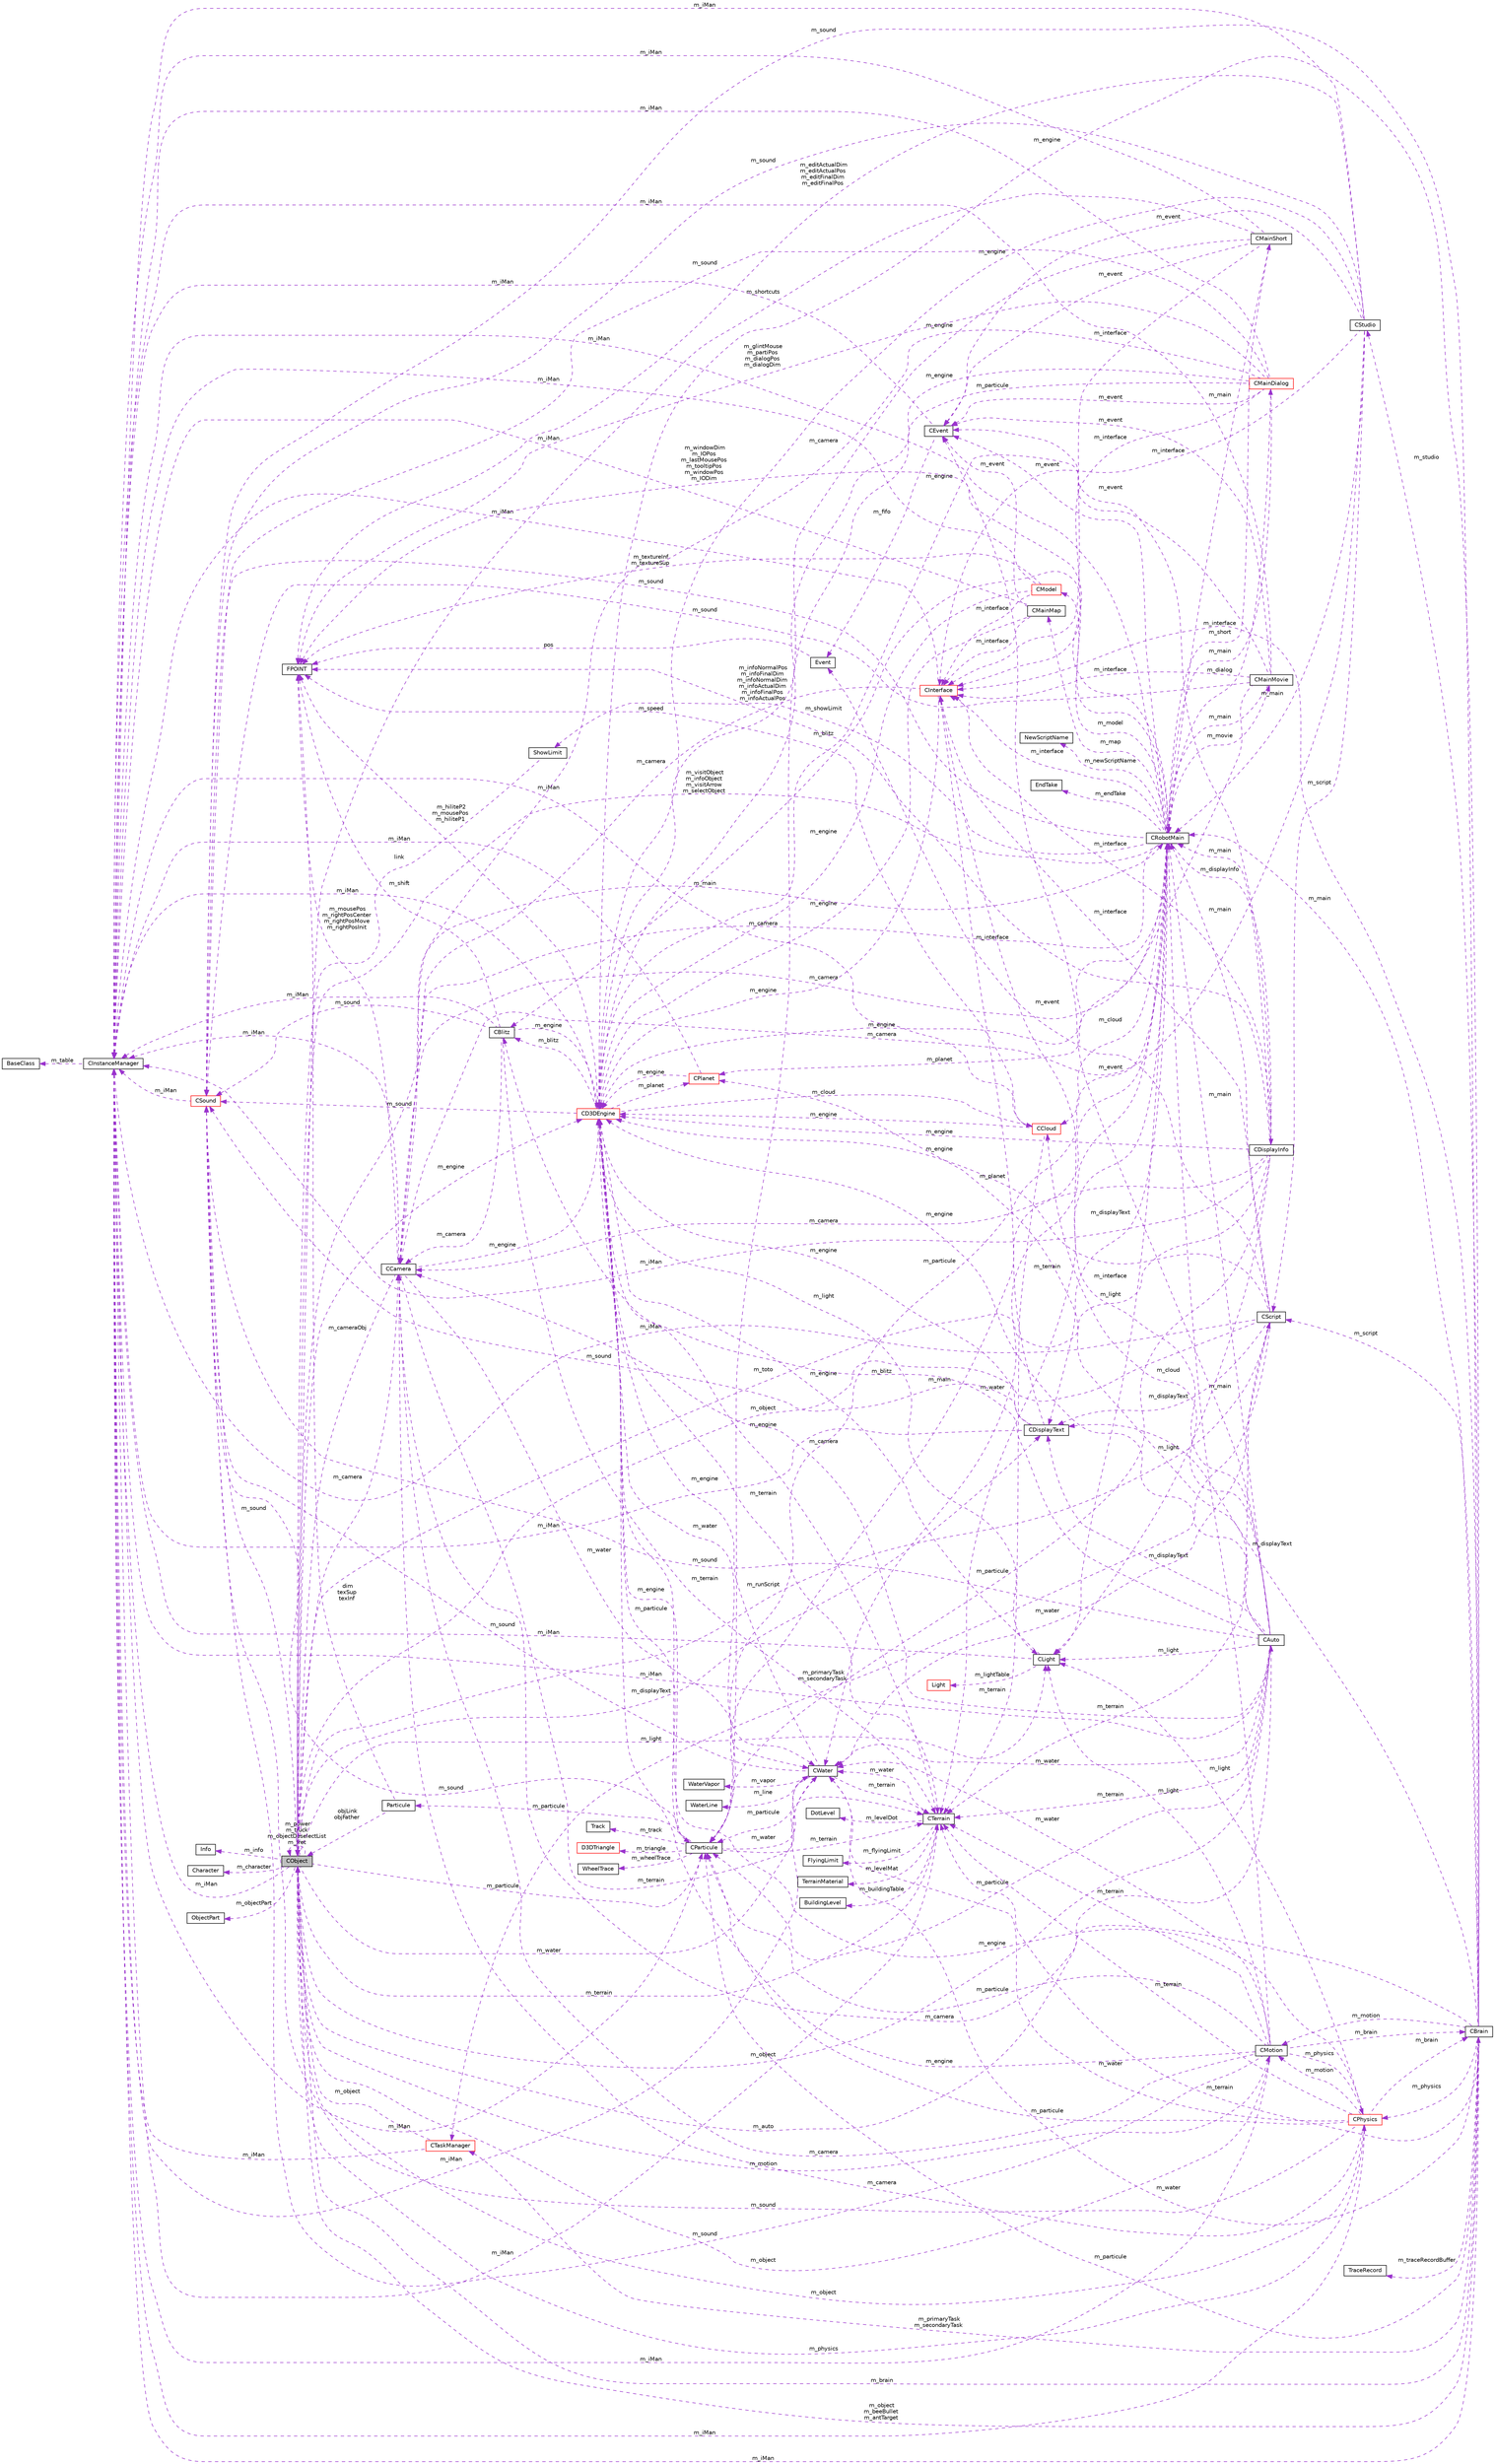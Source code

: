 digraph G
{
  edge [fontname="Helvetica",fontsize="10",labelfontname="Helvetica",labelfontsize="10"];
  node [fontname="Helvetica",fontsize="10",shape=record];
  rankdir="LR";
  Node1 [label="CObject",height=0.2,width=0.4,color="black", fillcolor="grey75", style="filled" fontcolor="black"];
  Node2 -> Node1 [dir="back",color="darkorchid3",fontsize="10",style="dashed",label=" m_particule" ,fontname="Helvetica"];
  Node2 [label="CParticule",height=0.2,width=0.4,color="black", fillcolor="white", style="filled",URL="$class_c_particule.html"];
  Node3 -> Node2 [dir="back",color="darkorchid3",fontsize="10",style="dashed",label=" m_water" ,fontname="Helvetica"];
  Node3 [label="CWater",height=0.2,width=0.4,color="black", fillcolor="white", style="filled",URL="$class_c_water.html"];
  Node2 -> Node3 [dir="back",color="darkorchid3",fontsize="10",style="dashed",label=" m_particule" ,fontname="Helvetica"];
  Node4 -> Node3 [dir="back",color="darkorchid3",fontsize="10",style="dashed",label=" m_iMan" ,fontname="Helvetica"];
  Node4 [label="CInstanceManager",height=0.2,width=0.4,color="black", fillcolor="white", style="filled",URL="$class_c_instance_manager.html"];
  Node5 -> Node4 [dir="back",color="darkorchid3",fontsize="10",style="dashed",label=" m_table" ,fontname="Helvetica"];
  Node5 [label="BaseClass",height=0.2,width=0.4,color="black", fillcolor="white", style="filled",URL="$struct_base_class.html"];
  Node6 -> Node3 [dir="back",color="darkorchid3",fontsize="10",style="dashed",label=" m_terrain" ,fontname="Helvetica"];
  Node6 [label="CTerrain",height=0.2,width=0.4,color="black", fillcolor="white", style="filled",URL="$class_c_terrain.html"];
  Node7 -> Node6 [dir="back",color="darkorchid3",fontsize="10",style="dashed",label=" m_levelMat" ,fontname="Helvetica"];
  Node7 [label="TerrainMaterial",height=0.2,width=0.4,color="black", fillcolor="white", style="filled",URL="$struct_terrain_material.html"];
  Node3 -> Node6 [dir="back",color="darkorchid3",fontsize="10",style="dashed",label=" m_water" ,fontname="Helvetica"];
  Node8 -> Node6 [dir="back",color="darkorchid3",fontsize="10",style="dashed",label=" m_buildingTable" ,fontname="Helvetica"];
  Node8 [label="BuildingLevel",height=0.2,width=0.4,color="black", fillcolor="white", style="filled",URL="$struct_building_level.html"];
  Node4 -> Node6 [dir="back",color="darkorchid3",fontsize="10",style="dashed",label=" m_iMan" ,fontname="Helvetica"];
  Node9 -> Node6 [dir="back",color="darkorchid3",fontsize="10",style="dashed",label=" m_levelDot" ,fontname="Helvetica"];
  Node9 [label="DotLevel",height=0.2,width=0.4,color="black", fillcolor="white", style="filled",URL="$struct_dot_level.html"];
  Node10 -> Node6 [dir="back",color="darkorchid3",fontsize="10",style="dashed",label=" m_engine" ,fontname="Helvetica"];
  Node10 [label="CD3DEngine",height=0.2,width=0.4,color="red", fillcolor="white", style="filled",URL="$class_c_d3_d_engine.html"];
  Node2 -> Node10 [dir="back",color="darkorchid3",fontsize="10",style="dashed",label=" m_particule" ,fontname="Helvetica"];
  Node3 -> Node10 [dir="back",color="darkorchid3",fontsize="10",style="dashed",label=" m_water" ,fontname="Helvetica"];
  Node11 -> Node10 [dir="back",color="darkorchid3",fontsize="10",style="dashed",label=" m_blitz" ,fontname="Helvetica"];
  Node11 [label="CBlitz",height=0.2,width=0.4,color="black", fillcolor="white", style="filled",URL="$class_c_blitz.html"];
  Node12 -> Node11 [dir="back",color="darkorchid3",fontsize="10",style="dashed",label=" m_camera" ,fontname="Helvetica"];
  Node12 [label="CCamera",height=0.2,width=0.4,color="black", fillcolor="white", style="filled",URL="$class_c_camera.html"];
  Node3 -> Node12 [dir="back",color="darkorchid3",fontsize="10",style="dashed",label=" m_water" ,fontname="Helvetica"];
  Node4 -> Node12 [dir="back",color="darkorchid3",fontsize="10",style="dashed",label=" m_iMan" ,fontname="Helvetica"];
  Node6 -> Node12 [dir="back",color="darkorchid3",fontsize="10",style="dashed",label=" m_terrain" ,fontname="Helvetica"];
  Node13 -> Node12 [dir="back",color="darkorchid3",fontsize="10",style="dashed",label=" m_mousePos\nm_rightPosCenter\nm_rightPosMove\nm_rightPosInit" ,fontname="Helvetica"];
  Node13 [label="FPOINT",height=0.2,width=0.4,color="black", fillcolor="white", style="filled",URL="$struct_f_p_o_i_n_t.html"];
  Node1 -> Node12 [dir="back",color="darkorchid3",fontsize="10",style="dashed",label=" m_cameraObj" ,fontname="Helvetica"];
  Node10 -> Node12 [dir="back",color="darkorchid3",fontsize="10",style="dashed",label=" m_engine" ,fontname="Helvetica"];
  Node4 -> Node11 [dir="back",color="darkorchid3",fontsize="10",style="dashed",label=" m_iMan" ,fontname="Helvetica"];
  Node6 -> Node11 [dir="back",color="darkorchid3",fontsize="10",style="dashed",label=" m_terrain" ,fontname="Helvetica"];
  Node13 -> Node11 [dir="back",color="darkorchid3",fontsize="10",style="dashed",label=" m_shift" ,fontname="Helvetica"];
  Node14 -> Node11 [dir="back",color="darkorchid3",fontsize="10",style="dashed",label=" m_sound" ,fontname="Helvetica"];
  Node14 [label="CSound",height=0.2,width=0.4,color="red", fillcolor="white", style="filled",URL="$class_c_sound.html"];
  Node4 -> Node14 [dir="back",color="darkorchid3",fontsize="10",style="dashed",label=" m_iMan" ,fontname="Helvetica"];
  Node10 -> Node11 [dir="back",color="darkorchid3",fontsize="10",style="dashed",label=" m_engine" ,fontname="Helvetica"];
  Node15 -> Node10 [dir="back",color="darkorchid3",fontsize="10",style="dashed",label=" m_light" ,fontname="Helvetica"];
  Node15 [label="CLight",height=0.2,width=0.4,color="black", fillcolor="white", style="filled",URL="$class_c_light.html"];
  Node16 -> Node15 [dir="back",color="darkorchid3",fontsize="10",style="dashed",label=" m_lightTable" ,fontname="Helvetica"];
  Node16 [label="Light",height=0.2,width=0.4,color="red", fillcolor="white", style="filled",URL="$struct_light.html"];
  Node4 -> Node15 [dir="back",color="darkorchid3",fontsize="10",style="dashed",label=" m_iMan" ,fontname="Helvetica"];
  Node10 -> Node15 [dir="back",color="darkorchid3",fontsize="10",style="dashed",label=" m_engine" ,fontname="Helvetica"];
  Node17 -> Node10 [dir="back",color="darkorchid3",fontsize="10",style="dashed",label=" m_cloud" ,fontname="Helvetica"];
  Node17 [label="CCloud",height=0.2,width=0.4,color="red", fillcolor="white", style="filled",URL="$class_c_cloud.html"];
  Node4 -> Node17 [dir="back",color="darkorchid3",fontsize="10",style="dashed",label=" m_iMan" ,fontname="Helvetica"];
  Node6 -> Node17 [dir="back",color="darkorchid3",fontsize="10",style="dashed",label=" m_terrain" ,fontname="Helvetica"];
  Node13 -> Node17 [dir="back",color="darkorchid3",fontsize="10",style="dashed",label=" m_speed" ,fontname="Helvetica"];
  Node10 -> Node17 [dir="back",color="darkorchid3",fontsize="10",style="dashed",label=" m_engine" ,fontname="Helvetica"];
  Node4 -> Node10 [dir="back",color="darkorchid3",fontsize="10",style="dashed",label=" m_iMan" ,fontname="Helvetica"];
  Node6 -> Node10 [dir="back",color="darkorchid3",fontsize="10",style="dashed",label=" m_terrain" ,fontname="Helvetica"];
  Node13 -> Node10 [dir="back",color="darkorchid3",fontsize="10",style="dashed",label=" m_hiliteP2\nm_mousePos\nm_hiliteP1" ,fontname="Helvetica"];
  Node14 -> Node10 [dir="back",color="darkorchid3",fontsize="10",style="dashed",label=" m_sound" ,fontname="Helvetica"];
  Node18 -> Node10 [dir="back",color="darkorchid3",fontsize="10",style="dashed",label=" m_planet" ,fontname="Helvetica"];
  Node18 [label="CPlanet",height=0.2,width=0.4,color="red", fillcolor="white", style="filled",URL="$class_c_planet.html"];
  Node4 -> Node18 [dir="back",color="darkorchid3",fontsize="10",style="dashed",label=" m_iMan" ,fontname="Helvetica"];
  Node10 -> Node18 [dir="back",color="darkorchid3",fontsize="10",style="dashed",label=" m_engine" ,fontname="Helvetica"];
  Node19 -> Node6 [dir="back",color="darkorchid3",fontsize="10",style="dashed",label=" m_flyingLimit" ,fontname="Helvetica"];
  Node19 [label="FlyingLimit",height=0.2,width=0.4,color="black", fillcolor="white", style="filled",URL="$struct_flying_limit.html"];
  Node20 -> Node3 [dir="back",color="darkorchid3",fontsize="10",style="dashed",label=" m_line" ,fontname="Helvetica"];
  Node20 [label="WaterLine",height=0.2,width=0.4,color="black", fillcolor="white", style="filled",URL="$struct_water_line.html"];
  Node14 -> Node3 [dir="back",color="darkorchid3",fontsize="10",style="dashed",label=" m_sound" ,fontname="Helvetica"];
  Node21 -> Node3 [dir="back",color="darkorchid3",fontsize="10",style="dashed",label=" m_vapor" ,fontname="Helvetica"];
  Node21 [label="WaterVapor",height=0.2,width=0.4,color="black", fillcolor="white", style="filled",URL="$struct_water_vapor.html"];
  Node10 -> Node3 [dir="back",color="darkorchid3",fontsize="10",style="dashed",label=" m_engine" ,fontname="Helvetica"];
  Node22 -> Node2 [dir="back",color="darkorchid3",fontsize="10",style="dashed",label=" m_main" ,fontname="Helvetica"];
  Node22 [label="CRobotMain",height=0.2,width=0.4,color="black", fillcolor="white", style="filled",URL="$class_c_robot_main.html"];
  Node2 -> Node22 [dir="back",color="darkorchid3",fontsize="10",style="dashed",label=" m_particule" ,fontname="Helvetica"];
  Node3 -> Node22 [dir="back",color="darkorchid3",fontsize="10",style="dashed",label=" m_water" ,fontname="Helvetica"];
  Node23 -> Node22 [dir="back",color="darkorchid3",fontsize="10",style="dashed",label=" m_showLimit" ,fontname="Helvetica"];
  Node23 [label="ShowLimit",height=0.2,width=0.4,color="black", fillcolor="white", style="filled",URL="$struct_show_limit.html"];
  Node1 -> Node23 [dir="back",color="darkorchid3",fontsize="10",style="dashed",label=" link" ,fontname="Helvetica"];
  Node15 -> Node22 [dir="back",color="darkorchid3",fontsize="10",style="dashed",label=" m_light" ,fontname="Helvetica"];
  Node11 -> Node22 [dir="back",color="darkorchid3",fontsize="10",style="dashed",label=" m_blitz" ,fontname="Helvetica"];
  Node17 -> Node22 [dir="back",color="darkorchid3",fontsize="10",style="dashed",label=" m_cloud" ,fontname="Helvetica"];
  Node24 -> Node22 [dir="back",color="darkorchid3",fontsize="10",style="dashed",label=" m_dialog" ,fontname="Helvetica"];
  Node24 [label="CMainDialog",height=0.2,width=0.4,color="red", fillcolor="white", style="filled",URL="$class_c_main_dialog.html"];
  Node2 -> Node24 [dir="back",color="darkorchid3",fontsize="10",style="dashed",label=" m_particule" ,fontname="Helvetica"];
  Node12 -> Node24 [dir="back",color="darkorchid3",fontsize="10",style="dashed",label=" m_camera" ,fontname="Helvetica"];
  Node25 -> Node24 [dir="back",color="darkorchid3",fontsize="10",style="dashed",label=" m_interface" ,fontname="Helvetica"];
  Node25 [label="CInterface",height=0.2,width=0.4,color="red", fillcolor="white", style="filled",URL="$class_c_interface.html"];
  Node12 -> Node25 [dir="back",color="darkorchid3",fontsize="10",style="dashed",label=" m_camera" ,fontname="Helvetica"];
  Node4 -> Node25 [dir="back",color="darkorchid3",fontsize="10",style="dashed",label=" m_iMan" ,fontname="Helvetica"];
  Node10 -> Node25 [dir="back",color="darkorchid3",fontsize="10",style="dashed",label=" m_engine" ,fontname="Helvetica"];
  Node22 -> Node24 [dir="back",color="darkorchid3",fontsize="10",style="dashed",label=" m_main" ,fontname="Helvetica"];
  Node4 -> Node24 [dir="back",color="darkorchid3",fontsize="10",style="dashed",label=" m_iMan" ,fontname="Helvetica"];
  Node26 -> Node24 [dir="back",color="darkorchid3",fontsize="10",style="dashed",label=" m_event" ,fontname="Helvetica"];
  Node26 [label="CEvent",height=0.2,width=0.4,color="black", fillcolor="white", style="filled",URL="$class_c_event.html"];
  Node4 -> Node26 [dir="back",color="darkorchid3",fontsize="10",style="dashed",label=" m_iMan" ,fontname="Helvetica"];
  Node27 -> Node26 [dir="back",color="darkorchid3",fontsize="10",style="dashed",label=" m_fifo" ,fontname="Helvetica"];
  Node27 [label="Event",height=0.2,width=0.4,color="black", fillcolor="white", style="filled",URL="$struct_event.html"];
  Node13 -> Node27 [dir="back",color="darkorchid3",fontsize="10",style="dashed",label=" pos" ,fontname="Helvetica"];
  Node13 -> Node24 [dir="back",color="darkorchid3",fontsize="10",style="dashed",label=" m_glintMouse\nm_partiPos\nm_dialogPos\nm_dialogDim" ,fontname="Helvetica"];
  Node14 -> Node24 [dir="back",color="darkorchid3",fontsize="10",style="dashed",label=" m_sound" ,fontname="Helvetica"];
  Node10 -> Node24 [dir="back",color="darkorchid3",fontsize="10",style="dashed",label=" m_engine" ,fontname="Helvetica"];
  Node12 -> Node22 [dir="back",color="darkorchid3",fontsize="10",style="dashed",label=" m_camera" ,fontname="Helvetica"];
  Node28 -> Node22 [dir="back",color="darkorchid3",fontsize="10",style="dashed",label=" m_movie" ,fontname="Helvetica"];
  Node28 [label="CMainMovie",height=0.2,width=0.4,color="black", fillcolor="white", style="filled",URL="$class_c_main_movie.html"];
  Node12 -> Node28 [dir="back",color="darkorchid3",fontsize="10",style="dashed",label=" m_camera" ,fontname="Helvetica"];
  Node22 -> Node28 [dir="back",color="darkorchid3",fontsize="10",style="dashed",label=" m_main" ,fontname="Helvetica"];
  Node25 -> Node28 [dir="back",color="darkorchid3",fontsize="10",style="dashed",label=" m_interface" ,fontname="Helvetica"];
  Node4 -> Node28 [dir="back",color="darkorchid3",fontsize="10",style="dashed",label=" m_iMan" ,fontname="Helvetica"];
  Node26 -> Node28 [dir="back",color="darkorchid3",fontsize="10",style="dashed",label=" m_event" ,fontname="Helvetica"];
  Node14 -> Node28 [dir="back",color="darkorchid3",fontsize="10",style="dashed",label=" m_sound" ,fontname="Helvetica"];
  Node10 -> Node28 [dir="back",color="darkorchid3",fontsize="10",style="dashed",label=" m_engine" ,fontname="Helvetica"];
  Node29 -> Node22 [dir="back",color="darkorchid3",fontsize="10",style="dashed",label=" m_displayText" ,fontname="Helvetica"];
  Node29 [label="CDisplayText",height=0.2,width=0.4,color="black", fillcolor="white", style="filled",URL="$class_c_display_text.html"];
  Node25 -> Node29 [dir="back",color="darkorchid3",fontsize="10",style="dashed",label=" m_interface" ,fontname="Helvetica"];
  Node4 -> Node29 [dir="back",color="darkorchid3",fontsize="10",style="dashed",label=" m_iMan" ,fontname="Helvetica"];
  Node14 -> Node29 [dir="back",color="darkorchid3",fontsize="10",style="dashed",label=" m_sound" ,fontname="Helvetica"];
  Node10 -> Node29 [dir="back",color="darkorchid3",fontsize="10",style="dashed",label=" m_engine" ,fontname="Helvetica"];
  Node25 -> Node22 [dir="back",color="darkorchid3",fontsize="10",style="dashed",label=" m_interface" ,fontname="Helvetica"];
  Node30 -> Node22 [dir="back",color="darkorchid3",fontsize="10",style="dashed",label=" m_model" ,fontname="Helvetica"];
  Node30 [label="CModel",height=0.2,width=0.4,color="red", fillcolor="white", style="filled",URL="$class_c_model.html"];
  Node25 -> Node30 [dir="back",color="darkorchid3",fontsize="10",style="dashed",label=" m_interface" ,fontname="Helvetica"];
  Node4 -> Node30 [dir="back",color="darkorchid3",fontsize="10",style="dashed",label=" m_iMan" ,fontname="Helvetica"];
  Node13 -> Node30 [dir="back",color="darkorchid3",fontsize="10",style="dashed",label=" m_textureInf\nm_textureSup" ,fontname="Helvetica"];
  Node10 -> Node30 [dir="back",color="darkorchid3",fontsize="10",style="dashed",label=" m_engine" ,fontname="Helvetica"];
  Node4 -> Node22 [dir="back",color="darkorchid3",fontsize="10",style="dashed",label=" m_iMan" ,fontname="Helvetica"];
  Node31 -> Node22 [dir="back",color="darkorchid3",fontsize="10",style="dashed",label=" m_newScriptName" ,fontname="Helvetica"];
  Node31 [label="NewScriptName",height=0.2,width=0.4,color="black", fillcolor="white", style="filled",URL="$struct_new_script_name.html"];
  Node26 -> Node22 [dir="back",color="darkorchid3",fontsize="10",style="dashed",label=" m_event" ,fontname="Helvetica"];
  Node6 -> Node22 [dir="back",color="darkorchid3",fontsize="10",style="dashed",label=" m_terrain" ,fontname="Helvetica"];
  Node13 -> Node22 [dir="back",color="darkorchid3",fontsize="10",style="dashed",label=" m_windowDim\nm_IOPos\nm_lastMousePos\nm_tooltipPos\nm_windowPos\nm_IODim" ,fontname="Helvetica"];
  Node32 -> Node22 [dir="back",color="darkorchid3",fontsize="10",style="dashed",label=" m_short" ,fontname="Helvetica"];
  Node32 [label="CMainShort",height=0.2,width=0.4,color="black", fillcolor="white", style="filled",URL="$class_c_main_short.html"];
  Node22 -> Node32 [dir="back",color="darkorchid3",fontsize="10",style="dashed",label=" m_main" ,fontname="Helvetica"];
  Node25 -> Node32 [dir="back",color="darkorchid3",fontsize="10",style="dashed",label=" m_interface" ,fontname="Helvetica"];
  Node4 -> Node32 [dir="back",color="darkorchid3",fontsize="10",style="dashed",label=" m_iMan" ,fontname="Helvetica"];
  Node26 -> Node32 [dir="back",color="darkorchid3",fontsize="10",style="dashed",label=" m_event" ,fontname="Helvetica"];
  Node1 -> Node32 [dir="back",color="darkorchid3",fontsize="10",style="dashed",label=" m_shortcuts" ,fontname="Helvetica"];
  Node10 -> Node32 [dir="back",color="darkorchid3",fontsize="10",style="dashed",label=" m_engine" ,fontname="Helvetica"];
  Node14 -> Node22 [dir="back",color="darkorchid3",fontsize="10",style="dashed",label=" m_sound" ,fontname="Helvetica"];
  Node18 -> Node22 [dir="back",color="darkorchid3",fontsize="10",style="dashed",label=" m_planet" ,fontname="Helvetica"];
  Node1 -> Node22 [dir="back",color="darkorchid3",fontsize="10",style="dashed",label=" m_visitObject\nm_infoObject\nm_visitArrow\nm_selectObject" ,fontname="Helvetica"];
  Node10 -> Node22 [dir="back",color="darkorchid3",fontsize="10",style="dashed",label=" m_engine" ,fontname="Helvetica"];
  Node33 -> Node22 [dir="back",color="darkorchid3",fontsize="10",style="dashed",label=" m_endTake" ,fontname="Helvetica"];
  Node33 [label="EndTake",height=0.2,width=0.4,color="black", fillcolor="white", style="filled",URL="$struct_end_take.html"];
  Node34 -> Node22 [dir="back",color="darkorchid3",fontsize="10",style="dashed",label=" m_displayInfo" ,fontname="Helvetica"];
  Node34 [label="CDisplayInfo",height=0.2,width=0.4,color="black", fillcolor="white", style="filled",URL="$class_c_display_info.html"];
  Node2 -> Node34 [dir="back",color="darkorchid3",fontsize="10",style="dashed",label=" m_particule" ,fontname="Helvetica"];
  Node15 -> Node34 [dir="back",color="darkorchid3",fontsize="10",style="dashed",label=" m_light" ,fontname="Helvetica"];
  Node12 -> Node34 [dir="back",color="darkorchid3",fontsize="10",style="dashed",label=" m_camera" ,fontname="Helvetica"];
  Node25 -> Node34 [dir="back",color="darkorchid3",fontsize="10",style="dashed",label=" m_interface" ,fontname="Helvetica"];
  Node22 -> Node34 [dir="back",color="darkorchid3",fontsize="10",style="dashed",label=" m_main" ,fontname="Helvetica"];
  Node4 -> Node34 [dir="back",color="darkorchid3",fontsize="10",style="dashed",label=" m_iMan" ,fontname="Helvetica"];
  Node26 -> Node34 [dir="back",color="darkorchid3",fontsize="10",style="dashed",label=" m_event" ,fontname="Helvetica"];
  Node13 -> Node34 [dir="back",color="darkorchid3",fontsize="10",style="dashed",label=" m_infoNormalPos\nm_infoFinalDim\nm_infoNormalDim\nm_infoActualDim\nm_infoFinalPos\nm_infoActualPos" ,fontname="Helvetica"];
  Node1 -> Node34 [dir="back",color="darkorchid3",fontsize="10",style="dashed",label=" m_toto" ,fontname="Helvetica"];
  Node10 -> Node34 [dir="back",color="darkorchid3",fontsize="10",style="dashed",label=" m_engine" ,fontname="Helvetica"];
  Node35 -> Node22 [dir="back",color="darkorchid3",fontsize="10",style="dashed",label=" m_map" ,fontname="Helvetica"];
  Node35 [label="CMainMap",height=0.2,width=0.4,color="black", fillcolor="white", style="filled",URL="$class_c_main_map.html"];
  Node25 -> Node35 [dir="back",color="darkorchid3",fontsize="10",style="dashed",label=" m_interface" ,fontname="Helvetica"];
  Node4 -> Node35 [dir="back",color="darkorchid3",fontsize="10",style="dashed",label=" m_iMan" ,fontname="Helvetica"];
  Node26 -> Node35 [dir="back",color="darkorchid3",fontsize="10",style="dashed",label=" m_event" ,fontname="Helvetica"];
  Node10 -> Node35 [dir="back",color="darkorchid3",fontsize="10",style="dashed",label=" m_engine" ,fontname="Helvetica"];
  Node4 -> Node2 [dir="back",color="darkorchid3",fontsize="10",style="dashed",label=" m_iMan" ,fontname="Helvetica"];
  Node36 -> Node2 [dir="back",color="darkorchid3",fontsize="10",style="dashed",label=" m_track" ,fontname="Helvetica"];
  Node36 [label="Track",height=0.2,width=0.4,color="black", fillcolor="white", style="filled",URL="$struct_track.html"];
  Node37 -> Node2 [dir="back",color="darkorchid3",fontsize="10",style="dashed",label=" m_particule" ,fontname="Helvetica"];
  Node37 [label="Particule",height=0.2,width=0.4,color="black", fillcolor="white", style="filled",URL="$struct_particule.html"];
  Node13 -> Node37 [dir="back",color="darkorchid3",fontsize="10",style="dashed",label=" dim\ntexSup\ntexInf" ,fontname="Helvetica"];
  Node1 -> Node37 [dir="back",color="darkorchid3",fontsize="10",style="dashed",label=" objLink\nobjFather" ,fontname="Helvetica"];
  Node6 -> Node2 [dir="back",color="darkorchid3",fontsize="10",style="dashed",label=" m_terrain" ,fontname="Helvetica"];
  Node14 -> Node2 [dir="back",color="darkorchid3",fontsize="10",style="dashed",label=" m_sound" ,fontname="Helvetica"];
  Node38 -> Node2 [dir="back",color="darkorchid3",fontsize="10",style="dashed",label=" m_triangle" ,fontname="Helvetica"];
  Node38 [label="D3DTriangle",height=0.2,width=0.4,color="red", fillcolor="white", style="filled",URL="$struct_d3_d_triangle.html"];
  Node10 -> Node2 [dir="back",color="darkorchid3",fontsize="10",style="dashed",label=" m_engine" ,fontname="Helvetica"];
  Node39 -> Node2 [dir="back",color="darkorchid3",fontsize="10",style="dashed",label=" m_wheelTrace" ,fontname="Helvetica"];
  Node39 [label="WheelTrace",height=0.2,width=0.4,color="black", fillcolor="white", style="filled",URL="$struct_wheel_trace.html"];
  Node40 -> Node1 [dir="back",color="darkorchid3",fontsize="10",style="dashed",label=" m_runScript" ,fontname="Helvetica"];
  Node40 [label="CScript",height=0.2,width=0.4,color="black", fillcolor="white", style="filled",URL="$class_c_script.html"];
  Node3 -> Node40 [dir="back",color="darkorchid3",fontsize="10",style="dashed",label=" m_water" ,fontname="Helvetica"];
  Node41 -> Node40 [dir="back",color="darkorchid3",fontsize="10",style="dashed",label=" m_primaryTask\nm_secondaryTask" ,fontname="Helvetica"];
  Node41 [label="CTaskManager",height=0.2,width=0.4,color="red", fillcolor="white", style="filled",URL="$class_c_task_manager.html"];
  Node4 -> Node41 [dir="back",color="darkorchid3",fontsize="10",style="dashed",label=" m_iMan" ,fontname="Helvetica"];
  Node1 -> Node41 [dir="back",color="darkorchid3",fontsize="10",style="dashed",label=" m_object" ,fontname="Helvetica"];
  Node29 -> Node40 [dir="back",color="darkorchid3",fontsize="10",style="dashed",label=" m_displayText" ,fontname="Helvetica"];
  Node22 -> Node40 [dir="back",color="darkorchid3",fontsize="10",style="dashed",label=" m_main" ,fontname="Helvetica"];
  Node25 -> Node40 [dir="back",color="darkorchid3",fontsize="10",style="dashed",label=" m_interface" ,fontname="Helvetica"];
  Node4 -> Node40 [dir="back",color="darkorchid3",fontsize="10",style="dashed",label=" m_iMan" ,fontname="Helvetica"];
  Node27 -> Node40 [dir="back",color="darkorchid3",fontsize="10",style="dashed",label=" m_event" ,fontname="Helvetica"];
  Node6 -> Node40 [dir="back",color="darkorchid3",fontsize="10",style="dashed",label=" m_terrain" ,fontname="Helvetica"];
  Node1 -> Node40 [dir="back",color="darkorchid3",fontsize="10",style="dashed",label=" m_object" ,fontname="Helvetica"];
  Node10 -> Node40 [dir="back",color="darkorchid3",fontsize="10",style="dashed",label=" m_engine" ,fontname="Helvetica"];
  Node3 -> Node1 [dir="back",color="darkorchid3",fontsize="10",style="dashed",label=" m_water" ,fontname="Helvetica"];
  Node15 -> Node1 [dir="back",color="darkorchid3",fontsize="10",style="dashed",label=" m_light" ,fontname="Helvetica"];
  Node42 -> Node1 [dir="back",color="darkorchid3",fontsize="10",style="dashed",label=" m_brain" ,fontname="Helvetica"];
  Node42 [label="CBrain",height=0.2,width=0.4,color="black", fillcolor="white", style="filled",URL="$class_c_brain.html"];
  Node2 -> Node42 [dir="back",color="darkorchid3",fontsize="10",style="dashed",label=" m_particule" ,fontname="Helvetica"];
  Node40 -> Node42 [dir="back",color="darkorchid3",fontsize="10",style="dashed",label=" m_script" ,fontname="Helvetica"];
  Node3 -> Node42 [dir="back",color="darkorchid3",fontsize="10",style="dashed",label=" m_water" ,fontname="Helvetica"];
  Node41 -> Node42 [dir="back",color="darkorchid3",fontsize="10",style="dashed",label=" m_primaryTask\nm_secondaryTask" ,fontname="Helvetica"];
  Node12 -> Node42 [dir="back",color="darkorchid3",fontsize="10",style="dashed",label=" m_camera" ,fontname="Helvetica"];
  Node29 -> Node42 [dir="back",color="darkorchid3",fontsize="10",style="dashed",label=" m_displayText" ,fontname="Helvetica"];
  Node22 -> Node42 [dir="back",color="darkorchid3",fontsize="10",style="dashed",label=" m_main" ,fontname="Helvetica"];
  Node25 -> Node42 [dir="back",color="darkorchid3",fontsize="10",style="dashed",label=" m_interface" ,fontname="Helvetica"];
  Node4 -> Node42 [dir="back",color="darkorchid3",fontsize="10",style="dashed",label=" m_iMan" ,fontname="Helvetica"];
  Node6 -> Node42 [dir="back",color="darkorchid3",fontsize="10",style="dashed",label=" m_terrain" ,fontname="Helvetica"];
  Node43 -> Node42 [dir="back",color="darkorchid3",fontsize="10",style="dashed",label=" m_physics" ,fontname="Helvetica"];
  Node43 [label="CPhysics",height=0.2,width=0.4,color="red", fillcolor="white", style="filled",URL="$class_c_physics.html"];
  Node2 -> Node43 [dir="back",color="darkorchid3",fontsize="10",style="dashed",label=" m_particule" ,fontname="Helvetica"];
  Node3 -> Node43 [dir="back",color="darkorchid3",fontsize="10",style="dashed",label=" m_water" ,fontname="Helvetica"];
  Node15 -> Node43 [dir="back",color="darkorchid3",fontsize="10",style="dashed",label=" m_light" ,fontname="Helvetica"];
  Node42 -> Node43 [dir="back",color="darkorchid3",fontsize="10",style="dashed",label=" m_brain" ,fontname="Helvetica"];
  Node12 -> Node43 [dir="back",color="darkorchid3",fontsize="10",style="dashed",label=" m_camera" ,fontname="Helvetica"];
  Node4 -> Node43 [dir="back",color="darkorchid3",fontsize="10",style="dashed",label=" m_iMan" ,fontname="Helvetica"];
  Node6 -> Node43 [dir="back",color="darkorchid3",fontsize="10",style="dashed",label=" m_terrain" ,fontname="Helvetica"];
  Node14 -> Node43 [dir="back",color="darkorchid3",fontsize="10",style="dashed",label=" m_sound" ,fontname="Helvetica"];
  Node44 -> Node43 [dir="back",color="darkorchid3",fontsize="10",style="dashed",label=" m_motion" ,fontname="Helvetica"];
  Node44 [label="CMotion",height=0.2,width=0.4,color="black", fillcolor="white", style="filled",URL="$class_c_motion.html"];
  Node2 -> Node44 [dir="back",color="darkorchid3",fontsize="10",style="dashed",label=" m_particule" ,fontname="Helvetica"];
  Node3 -> Node44 [dir="back",color="darkorchid3",fontsize="10",style="dashed",label=" m_water" ,fontname="Helvetica"];
  Node15 -> Node44 [dir="back",color="darkorchid3",fontsize="10",style="dashed",label=" m_light" ,fontname="Helvetica"];
  Node42 -> Node44 [dir="back",color="darkorchid3",fontsize="10",style="dashed",label=" m_brain" ,fontname="Helvetica"];
  Node12 -> Node44 [dir="back",color="darkorchid3",fontsize="10",style="dashed",label=" m_camera" ,fontname="Helvetica"];
  Node22 -> Node44 [dir="back",color="darkorchid3",fontsize="10",style="dashed",label=" m_main" ,fontname="Helvetica"];
  Node4 -> Node44 [dir="back",color="darkorchid3",fontsize="10",style="dashed",label=" m_iMan" ,fontname="Helvetica"];
  Node6 -> Node44 [dir="back",color="darkorchid3",fontsize="10",style="dashed",label=" m_terrain" ,fontname="Helvetica"];
  Node43 -> Node44 [dir="back",color="darkorchid3",fontsize="10",style="dashed",label=" m_physics" ,fontname="Helvetica"];
  Node14 -> Node44 [dir="back",color="darkorchid3",fontsize="10",style="dashed",label=" m_sound" ,fontname="Helvetica"];
  Node1 -> Node44 [dir="back",color="darkorchid3",fontsize="10",style="dashed",label=" m_object" ,fontname="Helvetica"];
  Node10 -> Node44 [dir="back",color="darkorchid3",fontsize="10",style="dashed",label=" m_engine" ,fontname="Helvetica"];
  Node1 -> Node43 [dir="back",color="darkorchid3",fontsize="10",style="dashed",label=" m_object" ,fontname="Helvetica"];
  Node10 -> Node43 [dir="back",color="darkorchid3",fontsize="10",style="dashed",label=" m_engine" ,fontname="Helvetica"];
  Node14 -> Node42 [dir="back",color="darkorchid3",fontsize="10",style="dashed",label=" m_sound" ,fontname="Helvetica"];
  Node45 -> Node42 [dir="back",color="darkorchid3",fontsize="10",style="dashed",label=" m_studio" ,fontname="Helvetica"];
  Node45 [label="CStudio",height=0.2,width=0.4,color="black", fillcolor="white", style="filled",URL="$class_c_studio.html"];
  Node40 -> Node45 [dir="back",color="darkorchid3",fontsize="10",style="dashed",label=" m_script" ,fontname="Helvetica"];
  Node12 -> Node45 [dir="back",color="darkorchid3",fontsize="10",style="dashed",label=" m_camera" ,fontname="Helvetica"];
  Node25 -> Node45 [dir="back",color="darkorchid3",fontsize="10",style="dashed",label=" m_interface" ,fontname="Helvetica"];
  Node22 -> Node45 [dir="back",color="darkorchid3",fontsize="10",style="dashed",label=" m_main" ,fontname="Helvetica"];
  Node4 -> Node45 [dir="back",color="darkorchid3",fontsize="10",style="dashed",label=" m_iMan" ,fontname="Helvetica"];
  Node26 -> Node45 [dir="back",color="darkorchid3",fontsize="10",style="dashed",label=" m_event" ,fontname="Helvetica"];
  Node13 -> Node45 [dir="back",color="darkorchid3",fontsize="10",style="dashed",label=" m_editActualDim\nm_editActualPos\nm_editFinalDim\nm_editFinalPos" ,fontname="Helvetica"];
  Node14 -> Node45 [dir="back",color="darkorchid3",fontsize="10",style="dashed",label=" m_sound" ,fontname="Helvetica"];
  Node10 -> Node45 [dir="back",color="darkorchid3",fontsize="10",style="dashed",label=" m_engine" ,fontname="Helvetica"];
  Node44 -> Node42 [dir="back",color="darkorchid3",fontsize="10",style="dashed",label=" m_motion" ,fontname="Helvetica"];
  Node1 -> Node42 [dir="back",color="darkorchid3",fontsize="10",style="dashed",label=" m_object\nm_beeBullet\nm_antTarget" ,fontname="Helvetica"];
  Node10 -> Node42 [dir="back",color="darkorchid3",fontsize="10",style="dashed",label=" m_engine" ,fontname="Helvetica"];
  Node46 -> Node42 [dir="back",color="darkorchid3",fontsize="10",style="dashed",label=" m_traceRecordBuffer" ,fontname="Helvetica"];
  Node46 [label="TraceRecord",height=0.2,width=0.4,color="black", fillcolor="white", style="filled",URL="$struct_trace_record.html"];
  Node12 -> Node1 [dir="back",color="darkorchid3",fontsize="10",style="dashed",label=" m_camera" ,fontname="Helvetica"];
  Node29 -> Node1 [dir="back",color="darkorchid3",fontsize="10",style="dashed",label=" m_displayText" ,fontname="Helvetica"];
  Node47 -> Node1 [dir="back",color="darkorchid3",fontsize="10",style="dashed",label=" m_objectPart" ,fontname="Helvetica"];
  Node47 [label="ObjectPart",height=0.2,width=0.4,color="black", fillcolor="white", style="filled",URL="$struct_object_part.html"];
  Node22 -> Node1 [dir="back",color="darkorchid3",fontsize="10",style="dashed",label=" m_main" ,fontname="Helvetica"];
  Node4 -> Node1 [dir="back",color="darkorchid3",fontsize="10",style="dashed",label=" m_iMan" ,fontname="Helvetica"];
  Node6 -> Node1 [dir="back",color="darkorchid3",fontsize="10",style="dashed",label=" m_terrain" ,fontname="Helvetica"];
  Node43 -> Node1 [dir="back",color="darkorchid3",fontsize="10",style="dashed",label=" m_physics" ,fontname="Helvetica"];
  Node48 -> Node1 [dir="back",color="darkorchid3",fontsize="10",style="dashed",label=" m_info" ,fontname="Helvetica"];
  Node48 [label="Info",height=0.2,width=0.4,color="black", fillcolor="white", style="filled",URL="$struct_info.html"];
  Node14 -> Node1 [dir="back",color="darkorchid3",fontsize="10",style="dashed",label=" m_sound" ,fontname="Helvetica"];
  Node49 -> Node1 [dir="back",color="darkorchid3",fontsize="10",style="dashed",label=" m_auto" ,fontname="Helvetica"];
  Node49 [label="CAuto",height=0.2,width=0.4,color="black", fillcolor="white", style="filled",URL="$class_c_auto.html"];
  Node2 -> Node49 [dir="back",color="darkorchid3",fontsize="10",style="dashed",label=" m_particule" ,fontname="Helvetica"];
  Node3 -> Node49 [dir="back",color="darkorchid3",fontsize="10",style="dashed",label=" m_water" ,fontname="Helvetica"];
  Node11 -> Node49 [dir="back",color="darkorchid3",fontsize="10",style="dashed",label=" m_blitz" ,fontname="Helvetica"];
  Node15 -> Node49 [dir="back",color="darkorchid3",fontsize="10",style="dashed",label=" m_light" ,fontname="Helvetica"];
  Node17 -> Node49 [dir="back",color="darkorchid3",fontsize="10",style="dashed",label=" m_cloud" ,fontname="Helvetica"];
  Node12 -> Node49 [dir="back",color="darkorchid3",fontsize="10",style="dashed",label=" m_camera" ,fontname="Helvetica"];
  Node29 -> Node49 [dir="back",color="darkorchid3",fontsize="10",style="dashed",label=" m_displayText" ,fontname="Helvetica"];
  Node22 -> Node49 [dir="back",color="darkorchid3",fontsize="10",style="dashed",label=" m_main" ,fontname="Helvetica"];
  Node25 -> Node49 [dir="back",color="darkorchid3",fontsize="10",style="dashed",label=" m_interface" ,fontname="Helvetica"];
  Node4 -> Node49 [dir="back",color="darkorchid3",fontsize="10",style="dashed",label=" m_iMan" ,fontname="Helvetica"];
  Node26 -> Node49 [dir="back",color="darkorchid3",fontsize="10",style="dashed",label=" m_event" ,fontname="Helvetica"];
  Node6 -> Node49 [dir="back",color="darkorchid3",fontsize="10",style="dashed",label=" m_terrain" ,fontname="Helvetica"];
  Node14 -> Node49 [dir="back",color="darkorchid3",fontsize="10",style="dashed",label=" m_sound" ,fontname="Helvetica"];
  Node18 -> Node49 [dir="back",color="darkorchid3",fontsize="10",style="dashed",label=" m_planet" ,fontname="Helvetica"];
  Node1 -> Node49 [dir="back",color="darkorchid3",fontsize="10",style="dashed",label=" m_object" ,fontname="Helvetica"];
  Node10 -> Node49 [dir="back",color="darkorchid3",fontsize="10",style="dashed",label=" m_engine" ,fontname="Helvetica"];
  Node44 -> Node1 [dir="back",color="darkorchid3",fontsize="10",style="dashed",label=" m_motion" ,fontname="Helvetica"];
  Node1 -> Node1 [dir="back",color="darkorchid3",fontsize="10",style="dashed",label=" m_power\nm_truck\nm_objectDeselectList\nm_fret" ,fontname="Helvetica"];
  Node50 -> Node1 [dir="back",color="darkorchid3",fontsize="10",style="dashed",label=" m_character" ,fontname="Helvetica"];
  Node50 [label="Character",height=0.2,width=0.4,color="black", fillcolor="white", style="filled",URL="$struct_character.html"];
  Node10 -> Node1 [dir="back",color="darkorchid3",fontsize="10",style="dashed",label=" m_engine" ,fontname="Helvetica"];
}
